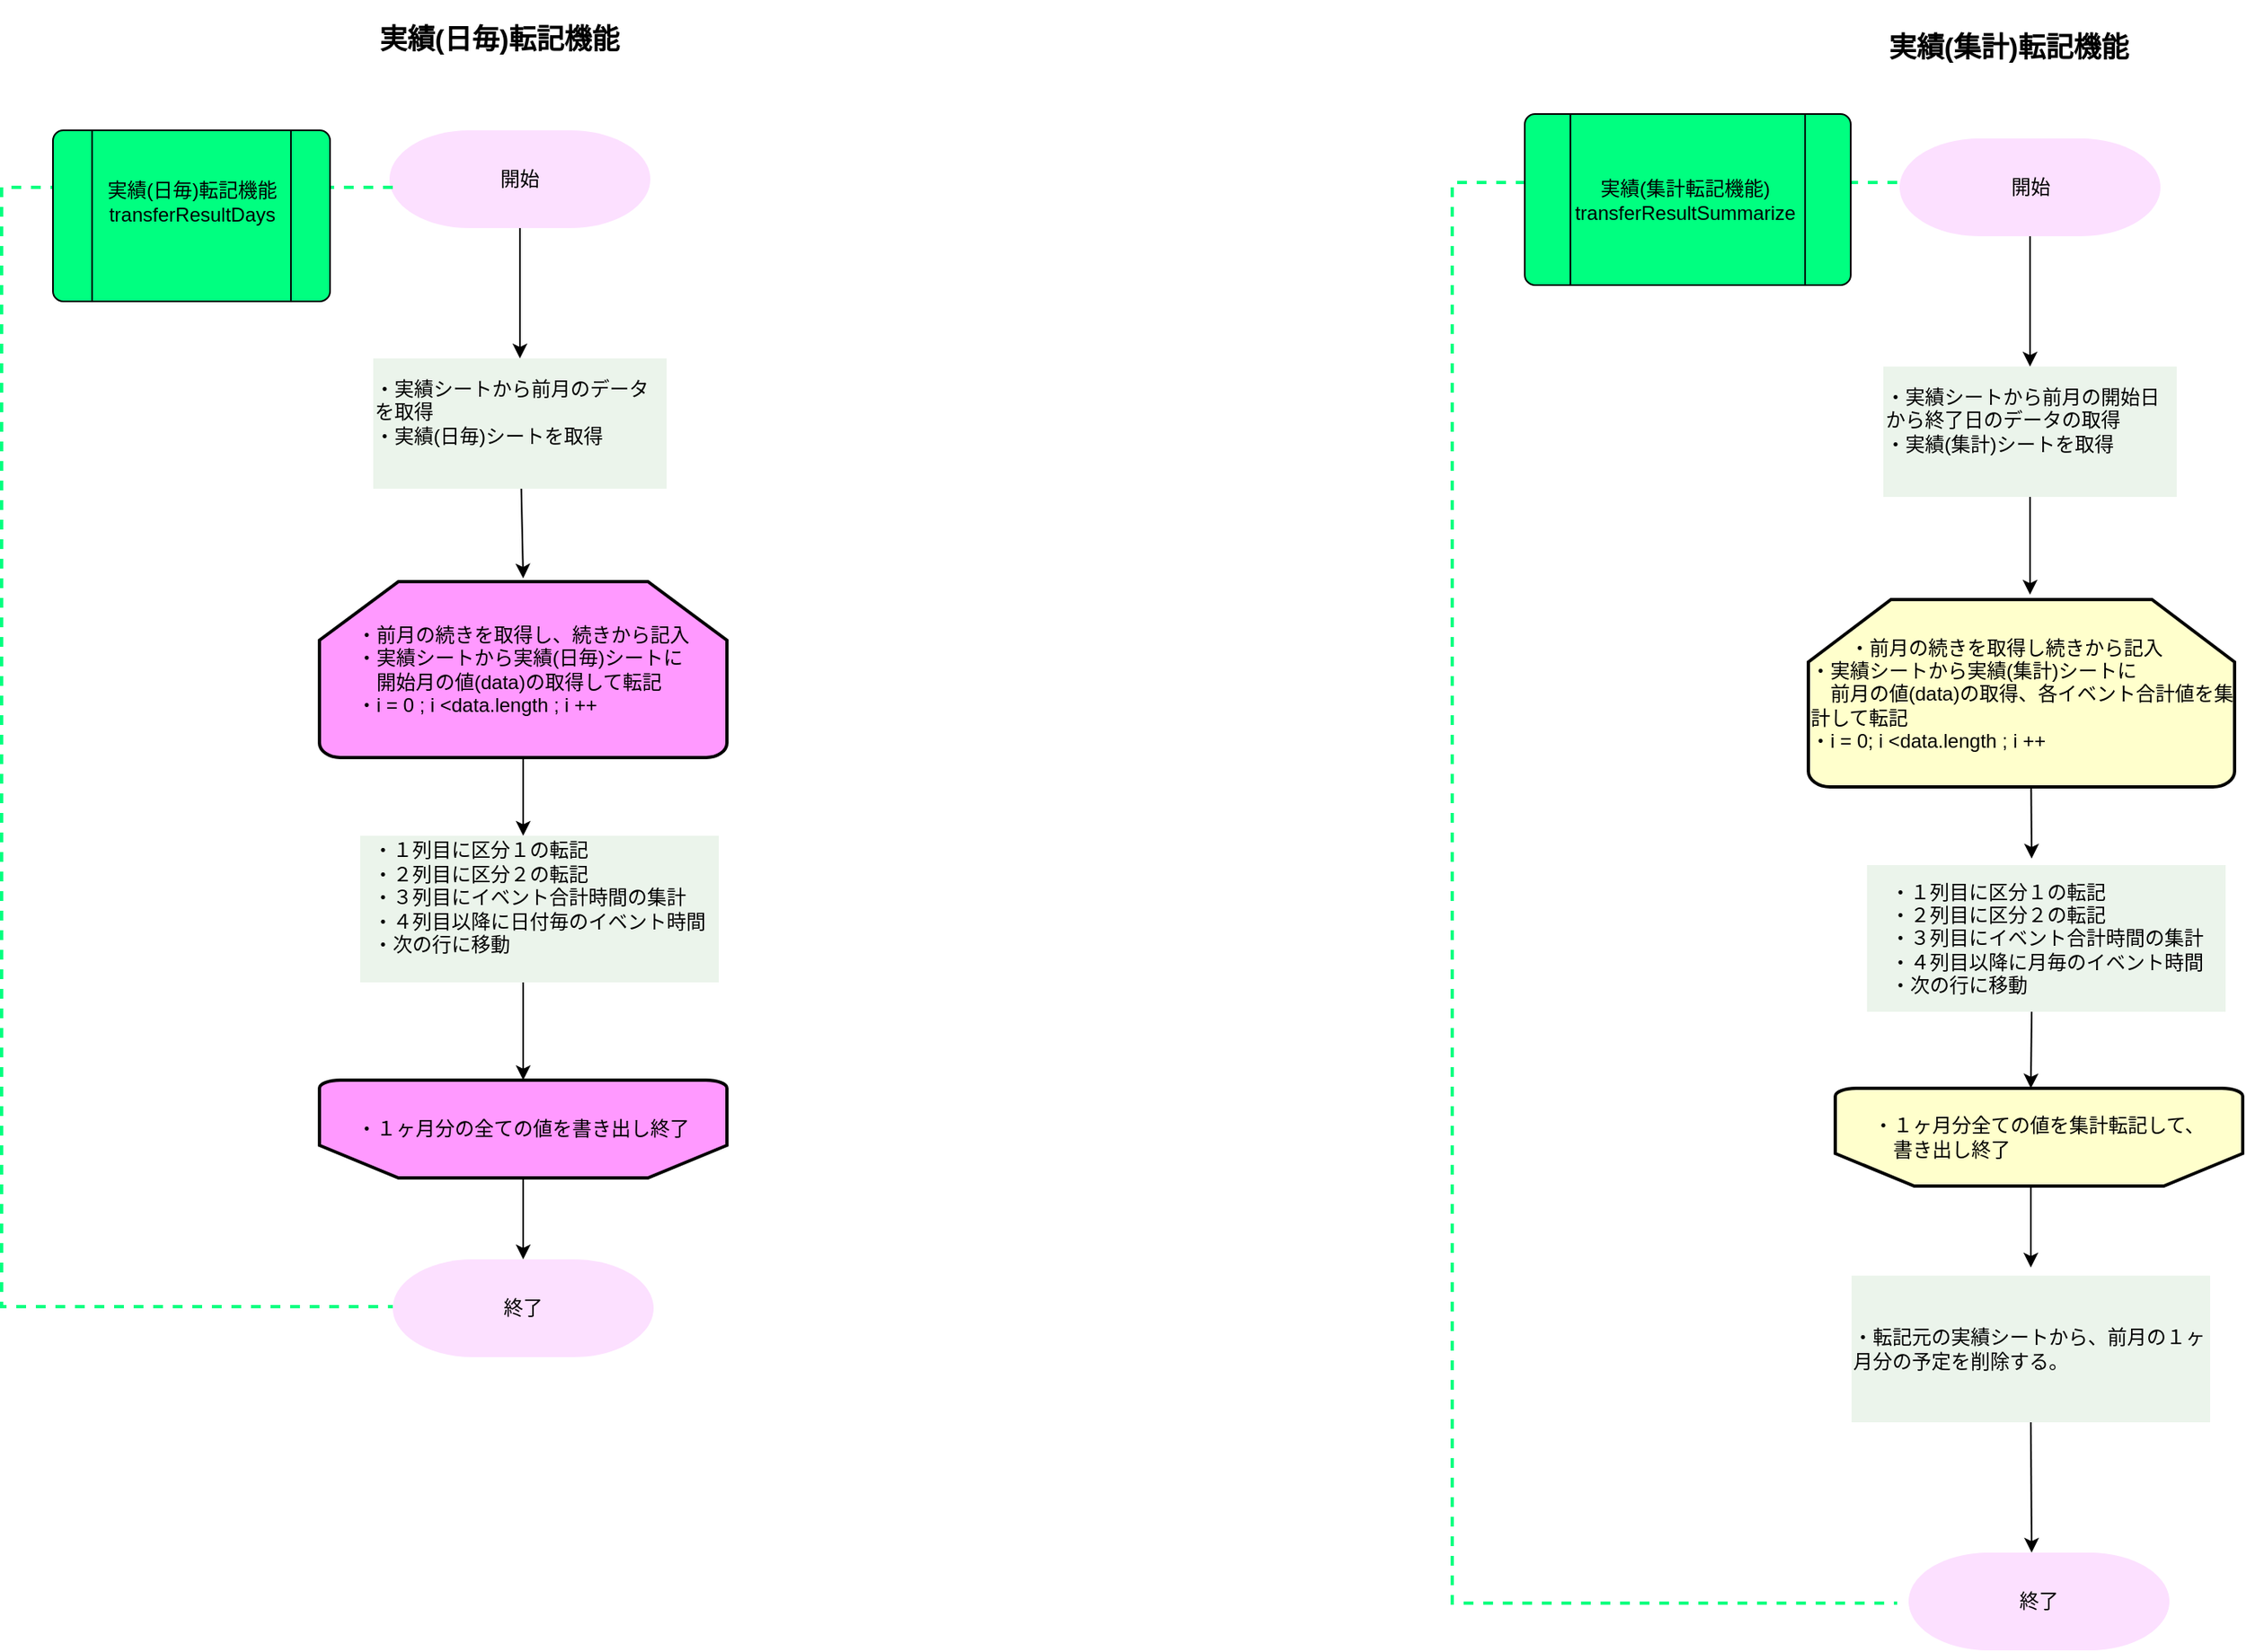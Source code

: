 <mxfile>
    <diagram id="bQ2MbpkOIXnUgce52Y06" name="ページ1">
        <mxGraphModel dx="808" dy="692" grid="0" gridSize="10" guides="1" tooltips="1" connect="1" arrows="1" fold="1" page="1" pageScale="1" pageWidth="827" pageHeight="1169" background="#ffffff" math="0" shadow="0">
            <root>
                <mxCell id="0"/>
                <mxCell id="1" parent="0"/>
                <mxCell id="30" value="&lt;font color=&quot;#000000&quot; style=&quot;font-size: 17px;&quot;&gt;実績(日毎)転記機能&lt;/font&gt;" style="text;strokeColor=none;align=center;fillColor=none;html=1;verticalAlign=middle;whiteSpace=wrap;rounded=0;fontStyle=1;fontSize=17;" parent="1" vertex="1">
                    <mxGeometry x="383.5" y="160" width="206.5" height="49" as="geometry"/>
                </mxCell>
                <mxCell id="31" value="" style="edgeStyle=none;html=1;strokeColor=#000000;fontColor=#000000;" parent="1" source="32" target="40" edge="1">
                    <mxGeometry relative="1" as="geometry"/>
                </mxCell>
                <mxCell id="32" value="開始" style="strokeWidth=2;html=1;shape=mxgraph.flowchart.terminator;whiteSpace=wrap;fontColor=#000000;fillColor=#FCE0FF;strokeColor=none;" parent="1" vertex="1">
                    <mxGeometry x="420" y="240" width="160" height="60" as="geometry"/>
                </mxCell>
                <mxCell id="33" value="" style="strokeWidth=2;html=1;shape=mxgraph.flowchart.annotation_1;align=left;pointerEvents=1;dashed=1;labelBackgroundColor=none;strokeColor=#00FF80;fontSize=12;fontColor=#000000;fillColor=#CCFFE6;" parent="1" vertex="1">
                    <mxGeometry x="182" y="275" width="240" height="687" as="geometry"/>
                </mxCell>
                <mxCell id="34" value="" style="verticalLabelPosition=bottom;verticalAlign=top;html=1;shape=process;whiteSpace=wrap;rounded=1;size=0.14;arcSize=6;fontColor=#000000;fillColor=#00FF80;" parent="1" vertex="1">
                    <mxGeometry x="213.5" y="240" width="170" height="105" as="geometry"/>
                </mxCell>
                <mxCell id="35" value="実績(日毎)転記機能&lt;br&gt;transferResultDays" style="text;strokeColor=none;align=center;fillColor=none;html=1;verticalAlign=middle;whiteSpace=wrap;rounded=0;dashed=1;labelBackgroundColor=none;fontSize=12;fontColor=#000000;" parent="1" vertex="1">
                    <mxGeometry x="233.5" y="250" width="130" height="67.5" as="geometry"/>
                </mxCell>
                <mxCell id="37" value="" style="edgeStyle=none;html=1;strokeColor=#000000;fontColor=#000000;exitX=0.5;exitY=1;exitDx=0;exitDy=0;exitPerimeter=0;" parent="1" source="38" edge="1">
                    <mxGeometry relative="1" as="geometry">
                        <mxPoint x="502" y="703" as="sourcePoint"/>
                        <mxPoint x="502" y="673" as="targetPoint"/>
                    </mxGeometry>
                </mxCell>
                <mxCell id="38" value="&lt;div style=&quot;text-align: left;&quot;&gt;&lt;span style=&quot;color: rgb(0, 0, 0); background-color: initial;&quot;&gt;・前月の続きを取得し、続きから記入&lt;/span&gt;&lt;/div&gt;&lt;div style=&quot;text-align: left;&quot;&gt;&lt;span style=&quot;color: rgb(0, 0, 0); background-color: initial;&quot;&gt;・実績シートから実績(日毎)シートに&lt;/span&gt;&lt;/div&gt;&lt;font color=&quot;#000000&quot;&gt;&lt;div style=&quot;text-align: left;&quot;&gt;&lt;span style=&quot;background-color: initial;&quot;&gt;　開始月の値(data)の取得して転記&lt;/span&gt;&lt;/div&gt;&lt;div style=&quot;text-align: left;&quot;&gt;&lt;span style=&quot;background-color: initial;&quot;&gt;・i = 0 ; i &amp;lt;data.length ; i ++&lt;/span&gt;&lt;/div&gt;&lt;/font&gt;" style="strokeWidth=2;html=1;shape=mxgraph.flowchart.loop_limit;whiteSpace=wrap;fillColor=#FF99FF;" parent="1" vertex="1">
                    <mxGeometry x="377" y="517" width="250" height="108" as="geometry"/>
                </mxCell>
                <mxCell id="39" value="" style="edgeStyle=none;html=1;strokeColor=#000000;fontColor=#000000;" parent="1" edge="1" source="40">
                    <mxGeometry relative="1" as="geometry">
                        <mxPoint x="500" y="620" as="sourcePoint"/>
                        <mxPoint x="502" y="515" as="targetPoint"/>
                    </mxGeometry>
                </mxCell>
                <mxCell id="40" value="&lt;div style=&quot;text-align: left;&quot;&gt;&lt;span style=&quot;background-color: initial;&quot;&gt;・実績シートから前月のデータ　　　　　　　を取得&lt;/span&gt;&lt;/div&gt;&lt;div style=&quot;text-align: left;&quot;&gt;&lt;span style=&quot;background-color: initial; text-align: center;&quot;&gt;・実績(日毎)シートを取得&lt;/span&gt;&lt;/div&gt;&lt;div style=&quot;text-align: left;&quot;&gt;&lt;br&gt;&lt;/div&gt;&lt;div style=&quot;text-align: left;&quot;&gt;&lt;/div&gt;" style="whiteSpace=wrap;html=1;fillColor=#EBF4EB;strokeColor=none;fontColor=#000000;strokeWidth=2;" parent="1" vertex="1">
                    <mxGeometry x="410" y="380" width="180" height="80" as="geometry"/>
                </mxCell>
                <mxCell id="84" value="" style="edgeStyle=none;html=1;" edge="1" parent="1">
                    <mxGeometry relative="1" as="geometry">
                        <mxPoint x="538.462" y="620" as="sourcePoint"/>
                        <mxPoint x="538.462" y="620" as="targetPoint"/>
                    </mxGeometry>
                </mxCell>
                <mxCell id="45" value="&lt;div style=&quot;text-align: left;&quot;&gt;・１列目に区分１の転記&lt;/div&gt;&lt;div style=&quot;text-align: left;&quot;&gt;・２列目に区分２の転記&lt;/div&gt;&lt;div style=&quot;text-align: left;&quot;&gt;・３列目にイベント合計時間の集計&lt;/div&gt;&lt;div style=&quot;text-align: left;&quot;&gt;・４列目以降に日付毎のイベント時間&lt;/div&gt;&lt;div style=&quot;text-align: left;&quot;&gt;・次の行に移動&lt;/div&gt;&lt;div style=&quot;text-align: left;&quot;&gt;&lt;br&gt;&lt;/div&gt;&lt;div style=&quot;text-align: left;&quot;&gt;&lt;/div&gt;" style="whiteSpace=wrap;html=1;fillColor=#EBF4EB;strokeColor=none;fontColor=#000000;strokeWidth=2;" parent="1" vertex="1">
                    <mxGeometry x="402" y="673" width="220" height="90" as="geometry"/>
                </mxCell>
                <mxCell id="46" value="" style="edgeStyle=none;html=1;strokeColor=#000000;fontColor=#000000;" parent="1" edge="1">
                    <mxGeometry relative="1" as="geometry">
                        <mxPoint x="502" y="763" as="sourcePoint"/>
                        <mxPoint x="502" y="823" as="targetPoint"/>
                    </mxGeometry>
                </mxCell>
                <mxCell id="47" value="&lt;div style=&quot;text-align: left;&quot;&gt;&lt;font color=&quot;#000000&quot;&gt;・１ヶ月分の全ての値を書き出し終了&lt;/font&gt;&lt;/div&gt;" style="strokeWidth=2;html=1;shape=mxgraph.flowchart.loop_limit;whiteSpace=wrap;fillColor=#FF99FF;direction=west;" parent="1" vertex="1">
                    <mxGeometry x="377" y="823" width="250" height="60" as="geometry"/>
                </mxCell>
                <mxCell id="48" value="" style="edgeStyle=none;html=1;strokeColor=#000000;fontColor=#000000;" parent="1" edge="1">
                    <mxGeometry relative="1" as="geometry">
                        <mxPoint x="502" y="883" as="sourcePoint"/>
                        <mxPoint x="502" y="933" as="targetPoint"/>
                    </mxGeometry>
                </mxCell>
                <mxCell id="54" value="終了" style="strokeWidth=2;html=1;shape=mxgraph.flowchart.terminator;whiteSpace=wrap;fontColor=#000000;fillColor=#FCE0FF;strokeColor=none;" parent="1" vertex="1">
                    <mxGeometry x="422" y="933" width="160" height="60" as="geometry"/>
                </mxCell>
                <mxCell id="56" value="&lt;font color=&quot;#000000&quot; style=&quot;font-size: 17px;&quot;&gt;実績(集計)転記機能&lt;/font&gt;" style="text;strokeColor=none;align=center;fillColor=none;html=1;verticalAlign=middle;whiteSpace=wrap;rounded=0;fontStyle=1;fontSize=17;" parent="1" vertex="1">
                    <mxGeometry x="1310" y="165" width="206.5" height="49" as="geometry"/>
                </mxCell>
                <mxCell id="57" value="" style="edgeStyle=none;html=1;strokeColor=#000000;fontColor=#000000;" parent="1" source="58" target="59" edge="1">
                    <mxGeometry relative="1" as="geometry"/>
                </mxCell>
                <mxCell id="58" value="開始" style="strokeWidth=2;html=1;shape=mxgraph.flowchart.terminator;whiteSpace=wrap;fontColor=#000000;fillColor=#FCE0FF;strokeColor=none;" parent="1" vertex="1">
                    <mxGeometry x="1346.5" y="245" width="160" height="60" as="geometry"/>
                </mxCell>
                <mxCell id="59" value="&lt;div style=&quot;text-align: left;&quot;&gt;&lt;span style=&quot;background-color: initial;&quot;&gt;・実績シートから前月の開始日　　から終了日のデータの取得&lt;/span&gt;&lt;/div&gt;&lt;div style=&quot;text-align: left;&quot;&gt;&lt;span style=&quot;background-color: initial;&quot;&gt;・実績(集計)シートを取得&lt;/span&gt;&lt;/div&gt;&lt;div style=&quot;text-align: left;&quot;&gt;&lt;br&gt;&lt;/div&gt;&lt;div style=&quot;text-align: left;&quot;&gt;&lt;/div&gt;" style="whiteSpace=wrap;html=1;fillColor=#EBF4EB;strokeColor=none;fontColor=#000000;strokeWidth=2;" parent="1" vertex="1">
                    <mxGeometry x="1336.5" y="385" width="180" height="80" as="geometry"/>
                </mxCell>
                <mxCell id="60" value="" style="edgeStyle=none;html=1;strokeColor=#000000;fontColor=#000000;" parent="1" edge="1">
                    <mxGeometry relative="1" as="geometry">
                        <mxPoint x="1426.5" y="465" as="sourcePoint"/>
                        <mxPoint x="1426.5" y="525" as="targetPoint"/>
                    </mxGeometry>
                </mxCell>
                <mxCell id="62" value="" style="edgeStyle=none;html=1;strokeColor=#000000;fontColor=#000000;exitX=0.5;exitY=1;exitDx=0;exitDy=0;exitPerimeter=0;" parent="1" edge="1">
                    <mxGeometry relative="1" as="geometry">
                        <mxPoint x="1427" y="618" as="sourcePoint"/>
                        <mxPoint x="1427.5" y="687" as="targetPoint"/>
                    </mxGeometry>
                </mxCell>
                <mxCell id="66" value="&lt;div style=&quot;text-align: left;&quot;&gt;・１列目に区分１の転記&lt;/div&gt;&lt;div style=&quot;text-align: left;&quot;&gt;・２列目に区分２の転記&lt;/div&gt;&lt;div style=&quot;text-align: left;&quot;&gt;・３列目にイベント合計時間の集計&lt;/div&gt;&lt;div style=&quot;text-align: left;&quot;&gt;・４列目以降に月毎のイベント時間&lt;/div&gt;&lt;div style=&quot;text-align: left;&quot;&gt;・次の行に移動&lt;/div&gt;&lt;div style=&quot;text-align: left;&quot;&gt;&lt;/div&gt;" style="whiteSpace=wrap;html=1;fillColor=#EBF4EB;strokeColor=none;fontColor=#000000;strokeWidth=2;" parent="1" vertex="1">
                    <mxGeometry x="1326.5" y="691" width="220" height="90" as="geometry"/>
                </mxCell>
                <mxCell id="67" value="" style="edgeStyle=none;html=1;strokeColor=#000000;fontColor=#000000;" parent="1" edge="1">
                    <mxGeometry relative="1" as="geometry">
                        <mxPoint x="1427.5" y="781" as="sourcePoint"/>
                        <mxPoint x="1427" y="828" as="targetPoint"/>
                    </mxGeometry>
                </mxCell>
                <mxCell id="68" value="" style="edgeStyle=none;html=1;strokeColor=#000000;fontColor=#000000;" parent="1" edge="1">
                    <mxGeometry relative="1" as="geometry">
                        <mxPoint x="1427" y="888" as="sourcePoint"/>
                        <mxPoint x="1427" y="938" as="targetPoint"/>
                    </mxGeometry>
                </mxCell>
                <mxCell id="72" value="終了" style="strokeWidth=2;html=1;shape=mxgraph.flowchart.terminator;whiteSpace=wrap;fontColor=#000000;fillColor=#FCE0FF;strokeColor=none;" parent="1" vertex="1">
                    <mxGeometry x="1352" y="1113" width="160" height="60" as="geometry"/>
                </mxCell>
                <mxCell id="75" value="&lt;div style=&quot;text-align: left;&quot;&gt;&lt;span style=&quot;color: rgb(0, 0, 0); background-color: initial;&quot;&gt;　　・前月の続きを取得し続きから記入&lt;/span&gt;&lt;/div&gt;&lt;div style=&quot;text-align: left;&quot;&gt;&lt;span style=&quot;background-color: initial; color: rgb(0, 0, 0);&quot;&gt;・実績シートから実績(集計)シートに&lt;/span&gt;&lt;br&gt;&lt;/div&gt;&lt;font color=&quot;#000000&quot;&gt;&lt;div style=&quot;text-align: left;&quot;&gt;&lt;span style=&quot;background-color: initial;&quot;&gt;　前月の値(data)の取得、各イベント合計値を集計して転記&lt;/span&gt;&lt;/div&gt;&lt;div style=&quot;text-align: left;&quot;&gt;&lt;span style=&quot;background-color: initial;&quot;&gt;・i = 0; i &amp;lt;data.length ; i ++&lt;/span&gt;&lt;/div&gt;&lt;/font&gt;" style="strokeWidth=2;html=1;shape=mxgraph.flowchart.loop_limit;whiteSpace=wrap;fillColor=#FFFFCC;" parent="1" vertex="1">
                    <mxGeometry x="1290.5" y="528" width="261.5" height="115" as="geometry"/>
                </mxCell>
                <mxCell id="76" value="&lt;div style=&quot;text-align: left;&quot;&gt;&lt;font color=&quot;#000000&quot;&gt;・１ヶ月分全ての値を集計転記して、&lt;/font&gt;&lt;/div&gt;&lt;div style=&quot;text-align: left;&quot;&gt;&lt;font color=&quot;#000000&quot;&gt;　書き出し終了&lt;/font&gt;&lt;/div&gt;" style="strokeWidth=2;html=1;shape=mxgraph.flowchart.loop_limit;whiteSpace=wrap;fillColor=#FFFFCC;direction=west;" parent="1" vertex="1">
                    <mxGeometry x="1307" y="828" width="250" height="60" as="geometry"/>
                </mxCell>
                <mxCell id="79" value="&lt;div style=&quot;text-align: left;&quot;&gt;・転記元の実績シートから、前月の１ヶ月分の予定を削除する。&lt;/div&gt;&lt;div style=&quot;text-align: left;&quot;&gt;&lt;/div&gt;" style="whiteSpace=wrap;html=1;fillColor=#EBF4EB;strokeColor=none;fontColor=#000000;strokeWidth=2;" parent="1" vertex="1">
                    <mxGeometry x="1317" y="943" width="220" height="90" as="geometry"/>
                </mxCell>
                <mxCell id="80" value="" style="edgeStyle=none;html=1;strokeColor=#000000;fontColor=#000000;exitX=0.5;exitY=1;exitDx=0;exitDy=0;" parent="1" source="79" edge="1">
                    <mxGeometry relative="1" as="geometry">
                        <mxPoint x="1437" y="898" as="sourcePoint"/>
                        <mxPoint x="1427.5" y="1113" as="targetPoint"/>
                    </mxGeometry>
                </mxCell>
                <mxCell id="81" value="" style="strokeWidth=2;html=1;shape=mxgraph.flowchart.annotation_1;align=left;pointerEvents=1;dashed=1;labelBackgroundColor=none;strokeColor=#00FF80;fontSize=12;fontColor=#000000;fillColor=#CCFFE6;" parent="1" vertex="1">
                    <mxGeometry x="1072" y="272" width="273" height="872" as="geometry"/>
                </mxCell>
                <mxCell id="82" value="" style="verticalLabelPosition=bottom;verticalAlign=top;html=1;shape=process;whiteSpace=wrap;rounded=1;size=0.14;arcSize=6;fontColor=#000000;fillColor=#00FF80;" parent="1" vertex="1">
                    <mxGeometry x="1116.5" y="230" width="200" height="105" as="geometry"/>
                </mxCell>
                <mxCell id="83" value="実績(集計転記機能)&lt;br&gt;transferResultSummarize" style="text;strokeColor=none;align=center;fillColor=none;html=1;verticalAlign=middle;whiteSpace=wrap;rounded=0;fontColor=#000000;" parent="1" vertex="1">
                    <mxGeometry x="1160" y="240" width="110" height="85" as="geometry"/>
                </mxCell>
            </root>
        </mxGraphModel>
    </diagram>
</mxfile>